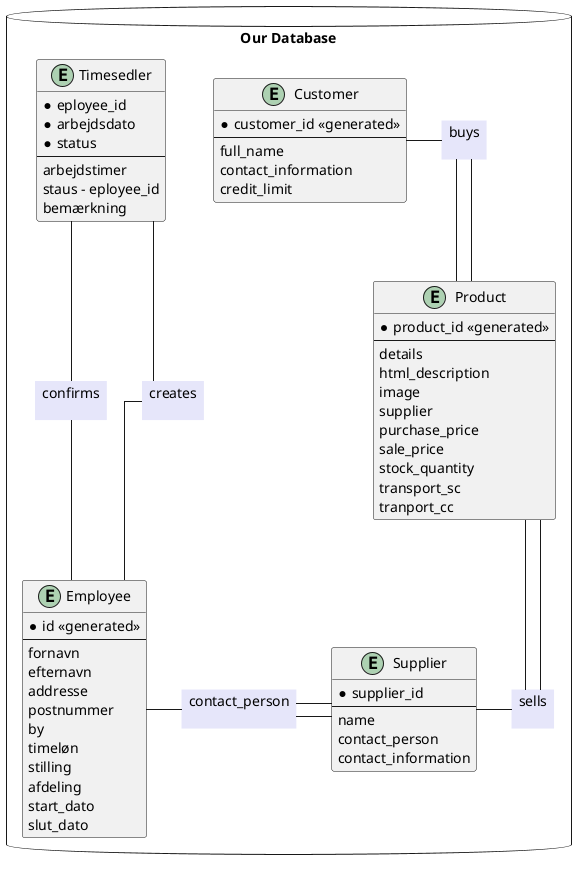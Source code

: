 @startuml

skinparam linetype ortho
skinparam objectbackgroundcolor lavender
skinparam objectbordercolor lavender
skinparam shadowing False

database "Our Database" {
entity "Employee" as emp {
    * id <<generated>>
    --
    fornavn
    efternavn
    addresse
    postnummer
    by
    timeløn
    stilling
    afdeling
    start_dato
    slut_dato
}
entity "Product" as pro {
    * product_id <<generated>>
    --
    details
    html_description
    image
    supplier
    purchase_price
    sale_price
    stock_quantity
    transport_sc
    tranport_cc
}
entity "Customer" as cus {
    * customer_id <<generated>>
    --
    full_name
    contact_information
    credit_limit
}
'entity "SalesOrder" as sor {
'    * order_id <<generated>>
'    --
'    shipping_date
'    billing_data
'    payment_date
'}
'entity "SalesOrderLine" as sol {
'    * order_line_id <<generated>>
'    * product_id
'    --
'    order_line
'    amount 
'    ' Amount is number of products
'    price 
'    ' Price is products selling price
'}
'entity "PurchaseOrder" as por {
'    * order_id <<generated>>
'    * supplier_id
'    --
'    order_data
'    date_of_receipt
'    date_of_payment
'}
'entity "PurchaseOrderLine" as pol {
'    * order_id
'    * product_id
'    --
'    order_line
'    amount 
'    ' Amount is number of products
'    price 
'    ' Price is products selling price
'}
entity "Supplier" as sup {
    * supplier_id
    --
    name
    contact_person
    contact_information
}
entity "Timesedler" as tse {
    * eployee_id
    * arbejdsdato
    * status
    --
    arbejdstimer
    staus - eployee_id
    bemærkning
}

object "contact_person" as cpe
object "buys" as buy
object "sells" as sel
object "creates" as cre
object "confirms" as con

}
'database "MySQL" {
'entity "User" as usr {
'    * id
'}
'}

'Relationships

emp -r- cpe
cpe -r- sup
cpe -r- sup

emp -u- cre
emp -u- con

con -u- tse
cre -u- tse

sup -r- sel
sel -u- pro
sel -u- pro

cus -r- buy
buy -d- pro
buy -d- pro
@enduml
